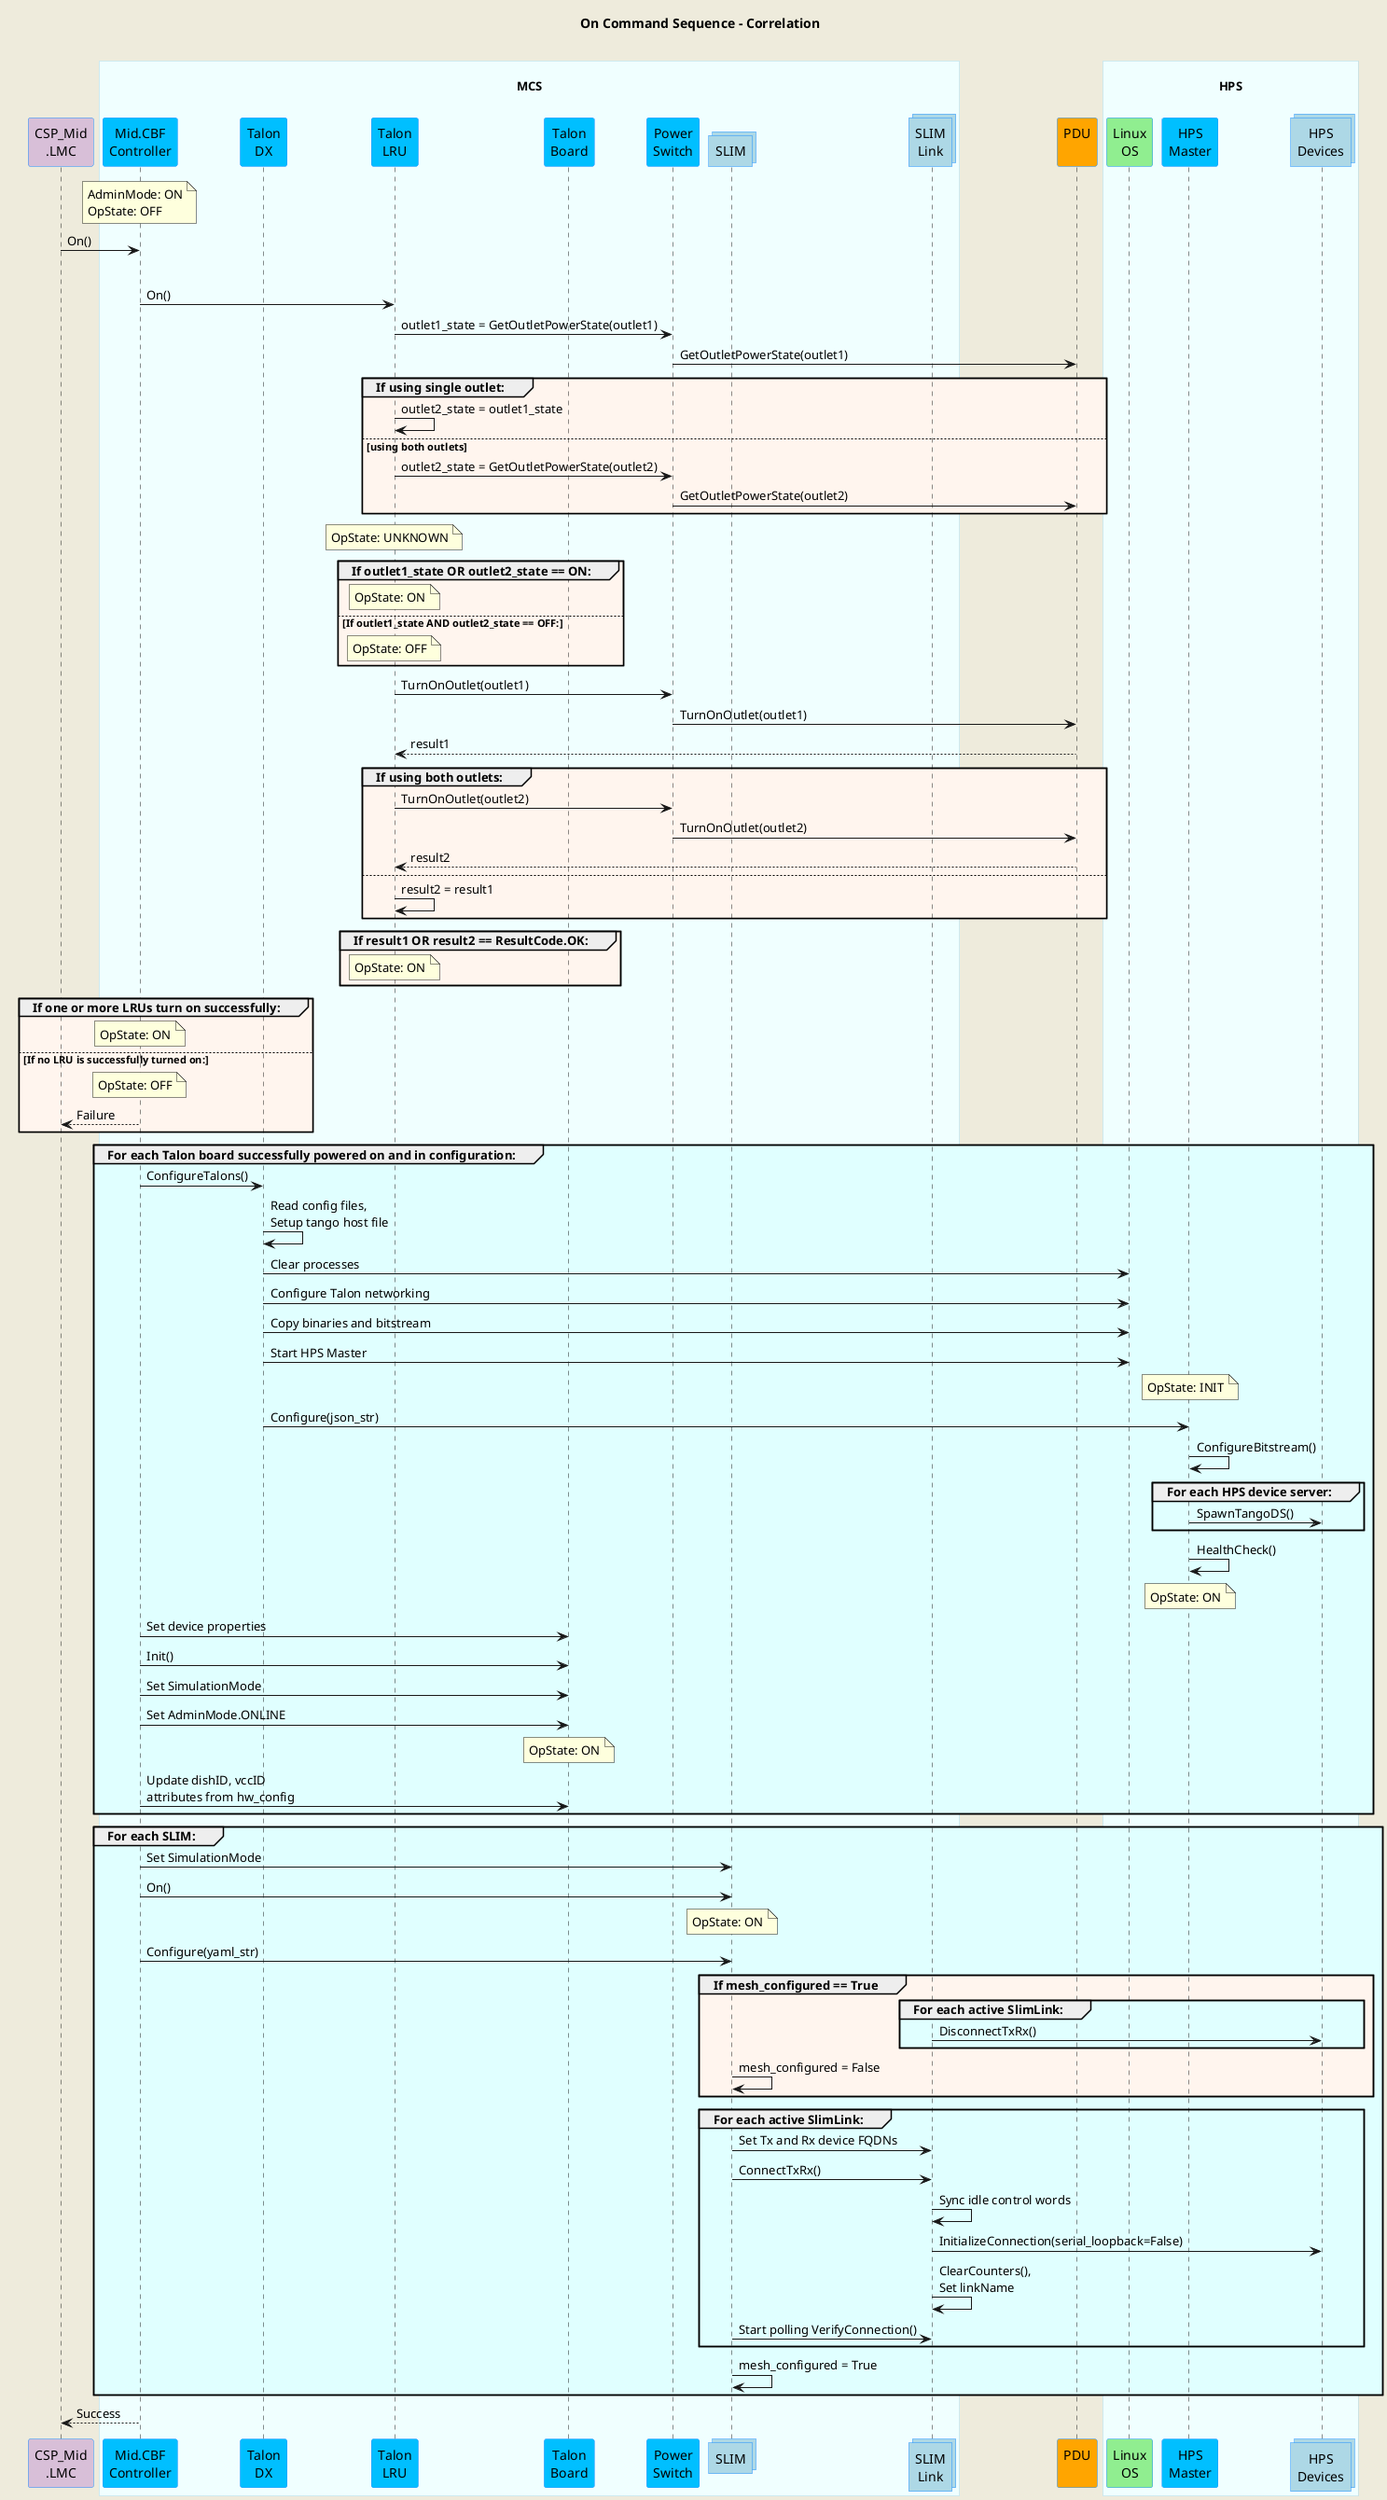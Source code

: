 @startuml
'https://plantuml.com/sequence-diagram
skinparam backgroundColor #EEEBDC
skinparam sequence {
ParticipantBorderColor DodgerBlue
ParticipantBackgroundColor DeepSkyBlue
ActorBorderColor DarkGreen
ActorBackgroundColor Green
BoxBorderColor LightBlue
BoxBackgroundColor #F0FFFF
}
skinparam collections {
  BackGroundColor LightBlue
  BorderColor DodgerBlue
}
skinparam database {
  BackgroundColor LightGreen
  BorderColor DarkGreen
}
title On Command Sequence - Correlation\n
participant "CSP_Mid\n.LMC" as lmc #Thistle
box "\nMCS\n"
  participant "Mid.CBF\nController" as controller
  participant "Talon\nDX" as tdx
  participant "Talon\nLRU" as lru
  participant "Talon\nBoard" as talon_board
  participant "Power\nSwitch" as ps
  collections "SLIM" as slim
  collections "SLIM\nLink" as slimlink
end box
participant "PDU\n" as pdu #Orange
box "\nHPS\n"
  participant "Linux\nOS" as os #LightGreen
  participant "HPS\nMaster" as hpsmaster
  collections "HPS\nDevices" as hpsdevices
end box

note over controller            : AdminMode: ON\nOpState: OFF
lmc -> controller               : On()

group #LightCyan For each Talon LRU in configuration:
  controller    ->  lru         : On()
  lru           ->  ps          : outlet1_state = GetOutletPowerState(outlet1)
  ps            ->  pdu         : GetOutletPowerState(outlet1)
  group #SeaShell If using single outlet:
    lru         ->  lru         : outlet2_state = outlet1_state
  else using both outlets
    lru         ->  ps          : outlet2_state = GetOutletPowerState(outlet2)
    ps          ->  pdu         : GetOutletPowerState(outlet2)
  end group

  note over lru                 : OpState: UNKNOWN
  group #SeaShell If outlet1_state OR outlet2_state == ON:
    note over lru               : OpState: ON
  else If outlet1_state AND outlet2_state == OFF:
    note over lru               : OpState: OFF
  end group

  lru           ->  ps          : TurnOnOutlet(outlet1)
  ps            ->  pdu         : TurnOnOutlet(outlet1)
  pdu           --> lru         : result1
  group #SeaShell If using both outlets:
    lru         ->  ps          : TurnOnOutlet(outlet2)
    ps          ->  pdu         : TurnOnOutlet(outlet2)
    pdu         --> lru         : result2
  else
    lru         ->  lru         : result2 = result1
  end group

  group #SeaShell If result1 OR result2 == ResultCode.OK:
    note over lru               : OpState: ON
end group

group #SeaShell If one or more LRUs turn on successfully:
  note over controller               : OpState: ON
else If no LRU is successfully turned on:
  note over controller               : OpState: OFF
  lmc           <--  controller   : Failure
end group

group #LightCyan For each Talon board successfully powered on and in configuration:
  controller    ->  tdx         : ConfigureTalons()
  tdx           ->  tdx         : Read config files,\nSetup tango host file
  tdx           ->  os          : Clear processes
  tdx           ->  os          : Configure Talon networking
  tdx           ->  os          : Copy binaries and bitstream
  tdx           ->  os          : Start HPS Master
  note over hpsmaster           : OpState: INIT
  tdx           ->  hpsmaster   : Configure(json_str)
  hpsmaster     ->  hpsmaster   : ConfigureBitstream()
  group #LightCyan For each HPS device server:
    hpsmaster  -> hpsdevices    : SpawnTangoDS()
  end group
  hpsmaster     ->  hpsmaster   : HealthCheck()
  note over hpsmaster           : OpState: ON

  controller    ->  talon_board : Set device properties
  controller    ->  talon_board : Init()
  controller    ->  talon_board : Set SimulationMode
  controller    ->  talon_board : Set AdminMode.ONLINE
  note over talon_board         : OpState: ON
  controller    ->  talon_board : Update dishID, vccID\nattributes from hw_config
end group

group #LightCyan For each SLIM:
  controller      ->  slim      : Set SimulationMode
  controller      ->  slim      : On()
  note over slim                : OpState: ON
  controller      ->  slim      : Configure(yaml_str)
  group #SeaShell If mesh_configured == True
    group #LightCyan For each active SlimLink:
      slimlink    -> hpsdevices : DisconnectTxRx()
    end group
    slim          ->  slim      : mesh_configured = False
  end group

  group #LightCyan For each active SlimLink:
    slim        ->  slimlink    : Set Tx and Rx device FQDNs
    slim        ->  slimlink    : ConnectTxRx()
    slimlink    ->  slimlink    : Sync idle control words
    slimlink    ->  hpsdevices  : InitializeConnection(serial_loopback=False)
    slimlink    ->  slimlink    : ClearCounters(),\nSet linkName
    slim        ->  slimlink    : Start polling VerifyConnection()
  end group
  slim          ->  slim        : mesh_configured = True
end group

lmc           <--  controller   : Success

@enduml